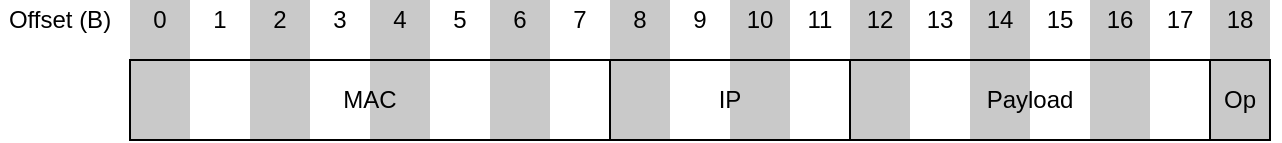 <mxfile version="15.0.2" type="device"><diagram id="Idb79qPabZqrgBgyF3K9" name="Page-1"><mxGraphModel dx="677" dy="358" grid="1" gridSize="10" guides="1" tooltips="1" connect="1" arrows="1" fold="1" page="1" pageScale="1" pageWidth="827" pageHeight="1169" math="0" shadow="0"><root><mxCell id="0"/><mxCell id="1" parent="0"/><mxCell id="AcN5F3OFHzHzWd-299j8-42" value="" style="rounded=0;whiteSpace=wrap;html=1;direction=south;strokeColor=none;" vertex="1" parent="1"><mxGeometry x="630" y="170" width="30" height="70" as="geometry"/></mxCell><mxCell id="AcN5F3OFHzHzWd-299j8-41" value="" style="rounded=0;whiteSpace=wrap;html=1;direction=south;fontColor=#333333;strokeColor=none;fillColor=#C9C9C9;" vertex="1" parent="1"><mxGeometry x="600" y="170" width="30" height="70" as="geometry"/></mxCell><mxCell id="AcN5F3OFHzHzWd-299j8-6" value="" style="rounded=0;whiteSpace=wrap;html=1;direction=south;strokeColor=none;" vertex="1" parent="1"><mxGeometry x="210" y="170" width="30" height="70" as="geometry"/></mxCell><mxCell id="AcN5F3OFHzHzWd-299j8-9" value="" style="rounded=0;whiteSpace=wrap;html=1;direction=south;fontColor=#333333;strokeColor=none;fillColor=#C9C9C9;" vertex="1" parent="1"><mxGeometry x="240" y="170" width="30" height="70" as="geometry"/></mxCell><mxCell id="AcN5F3OFHzHzWd-299j8-8" value="" style="rounded=0;whiteSpace=wrap;html=1;direction=south;strokeColor=none;" vertex="1" parent="1"><mxGeometry x="270" y="170" width="30" height="70" as="geometry"/></mxCell><mxCell id="AcN5F3OFHzHzWd-299j8-11" value="" style="rounded=0;whiteSpace=wrap;html=1;direction=south;fontColor=#333333;strokeColor=none;fillColor=#C9C9C9;" vertex="1" parent="1"><mxGeometry x="300" y="170" width="30" height="70" as="geometry"/></mxCell><mxCell id="AcN5F3OFHzHzWd-299j8-10" value="" style="rounded=0;whiteSpace=wrap;html=1;direction=north;strokeColor=none;" vertex="1" parent="1"><mxGeometry x="330" y="170" width="30" height="70" as="geometry"/></mxCell><mxCell id="AcN5F3OFHzHzWd-299j8-13" value="" style="rounded=0;whiteSpace=wrap;html=1;direction=south;fontColor=#333333;strokeColor=none;fillColor=#C9C9C9;" vertex="1" parent="1"><mxGeometry x="360" y="170" width="30" height="70" as="geometry"/></mxCell><mxCell id="AcN5F3OFHzHzWd-299j8-12" value="" style="rounded=0;whiteSpace=wrap;html=1;direction=south;strokeColor=none;" vertex="1" parent="1"><mxGeometry x="390" y="170" width="30" height="70" as="geometry"/></mxCell><mxCell id="AcN5F3OFHzHzWd-299j8-15" value="" style="rounded=0;whiteSpace=wrap;html=1;direction=south;fontColor=#333333;strokeColor=none;fillColor=#C9C9C9;" vertex="1" parent="1"><mxGeometry x="420" y="170" width="30" height="70" as="geometry"/></mxCell><mxCell id="AcN5F3OFHzHzWd-299j8-7" value="" style="rounded=0;whiteSpace=wrap;html=1;direction=south;fontColor=#333333;strokeColor=none;fillColor=#C9C9C9;" vertex="1" parent="1"><mxGeometry x="180" y="170" width="30" height="70" as="geometry"/></mxCell><mxCell id="AcN5F3OFHzHzWd-299j8-14" value="" style="rounded=0;whiteSpace=wrap;html=1;direction=south;strokeColor=none;" vertex="1" parent="1"><mxGeometry x="450" y="170" width="30" height="70" as="geometry"/></mxCell><mxCell id="AcN5F3OFHzHzWd-299j8-4" value="" style="rounded=0;whiteSpace=wrap;html=1;direction=south;strokeColor=none;" vertex="1" parent="1"><mxGeometry x="150" y="170" width="30" height="70" as="geometry"/></mxCell><mxCell id="AcN5F3OFHzHzWd-299j8-5" value="" style="rounded=0;whiteSpace=wrap;html=1;direction=south;fontColor=#333333;strokeColor=none;fillColor=#C9C9C9;" vertex="1" parent="1"><mxGeometry x="120" y="170" width="30" height="70" as="geometry"/></mxCell><mxCell id="AcN5F3OFHzHzWd-299j8-1" value="MAC" style="rounded=0;whiteSpace=wrap;html=1;fillColor=none;" vertex="1" parent="1"><mxGeometry x="120" y="200" width="240" height="40" as="geometry"/></mxCell><mxCell id="AcN5F3OFHzHzWd-299j8-3" value="IP" style="rounded=0;whiteSpace=wrap;html=1;fillColor=none;" vertex="1" parent="1"><mxGeometry x="360" y="200" width="120" height="40" as="geometry"/></mxCell><mxCell id="AcN5F3OFHzHzWd-299j8-18" value="0" style="text;html=1;strokeColor=none;fillColor=none;align=center;verticalAlign=middle;whiteSpace=wrap;rounded=0;" vertex="1" parent="1"><mxGeometry x="115" y="170" width="40" height="20" as="geometry"/></mxCell><mxCell id="AcN5F3OFHzHzWd-299j8-19" value="1" style="text;html=1;strokeColor=none;fillColor=none;align=center;verticalAlign=middle;whiteSpace=wrap;rounded=0;" vertex="1" parent="1"><mxGeometry x="145" y="170" width="40" height="20" as="geometry"/></mxCell><mxCell id="AcN5F3OFHzHzWd-299j8-20" value="2" style="text;html=1;strokeColor=none;fillColor=none;align=center;verticalAlign=middle;whiteSpace=wrap;rounded=0;" vertex="1" parent="1"><mxGeometry x="175" y="170" width="40" height="20" as="geometry"/></mxCell><mxCell id="AcN5F3OFHzHzWd-299j8-21" value="3" style="text;html=1;strokeColor=none;fillColor=none;align=center;verticalAlign=middle;whiteSpace=wrap;rounded=0;" vertex="1" parent="1"><mxGeometry x="205" y="170" width="40" height="20" as="geometry"/></mxCell><mxCell id="AcN5F3OFHzHzWd-299j8-22" value="4" style="text;html=1;strokeColor=none;fillColor=none;align=center;verticalAlign=middle;whiteSpace=wrap;rounded=0;" vertex="1" parent="1"><mxGeometry x="235" y="170" width="40" height="20" as="geometry"/></mxCell><mxCell id="AcN5F3OFHzHzWd-299j8-23" value="5" style="text;html=1;strokeColor=none;fillColor=none;align=center;verticalAlign=middle;whiteSpace=wrap;rounded=0;" vertex="1" parent="1"><mxGeometry x="265" y="170" width="40" height="20" as="geometry"/></mxCell><mxCell id="AcN5F3OFHzHzWd-299j8-24" value="6" style="text;html=1;strokeColor=none;fillColor=none;align=center;verticalAlign=middle;whiteSpace=wrap;rounded=0;" vertex="1" parent="1"><mxGeometry x="295" y="170" width="40" height="20" as="geometry"/></mxCell><mxCell id="AcN5F3OFHzHzWd-299j8-25" value="7" style="text;html=1;strokeColor=none;fillColor=none;align=center;verticalAlign=middle;whiteSpace=wrap;rounded=0;" vertex="1" parent="1"><mxGeometry x="325" y="170" width="40" height="20" as="geometry"/></mxCell><mxCell id="AcN5F3OFHzHzWd-299j8-26" value="8" style="text;html=1;strokeColor=none;fillColor=none;align=center;verticalAlign=middle;whiteSpace=wrap;rounded=0;" vertex="1" parent="1"><mxGeometry x="355" y="170" width="40" height="20" as="geometry"/></mxCell><mxCell id="AcN5F3OFHzHzWd-299j8-27" value="9" style="text;html=1;strokeColor=none;fillColor=none;align=center;verticalAlign=middle;whiteSpace=wrap;rounded=0;" vertex="1" parent="1"><mxGeometry x="385" y="170" width="40" height="20" as="geometry"/></mxCell><mxCell id="AcN5F3OFHzHzWd-299j8-28" value="10" style="text;html=1;strokeColor=none;fillColor=none;align=center;verticalAlign=middle;whiteSpace=wrap;rounded=0;" vertex="1" parent="1"><mxGeometry x="415" y="170" width="40" height="20" as="geometry"/></mxCell><mxCell id="AcN5F3OFHzHzWd-299j8-29" value="11" style="text;html=1;strokeColor=none;fillColor=none;align=center;verticalAlign=middle;whiteSpace=wrap;rounded=0;" vertex="1" parent="1"><mxGeometry x="445" y="170" width="40" height="20" as="geometry"/></mxCell><mxCell id="AcN5F3OFHzHzWd-299j8-32" value="Offset (B)" style="text;html=1;strokeColor=none;fillColor=none;align=center;verticalAlign=middle;whiteSpace=wrap;rounded=0;" vertex="1" parent="1"><mxGeometry x="55" y="170" width="60" height="20" as="geometry"/></mxCell><mxCell id="AcN5F3OFHzHzWd-299j8-33" value="" style="rounded=0;whiteSpace=wrap;html=1;direction=south;fontColor=#333333;strokeColor=none;fillColor=#C9C9C9;" vertex="1" parent="1"><mxGeometry x="480" y="170" width="30" height="70" as="geometry"/></mxCell><mxCell id="AcN5F3OFHzHzWd-299j8-34" value="" style="rounded=0;whiteSpace=wrap;html=1;direction=south;strokeColor=none;" vertex="1" parent="1"><mxGeometry x="510" y="170" width="30" height="70" as="geometry"/></mxCell><mxCell id="AcN5F3OFHzHzWd-299j8-35" value="" style="rounded=0;whiteSpace=wrap;html=1;direction=south;fontColor=#333333;strokeColor=none;fillColor=#C9C9C9;" vertex="1" parent="1"><mxGeometry x="540" y="170" width="30" height="70" as="geometry"/></mxCell><mxCell id="AcN5F3OFHzHzWd-299j8-36" value="" style="rounded=0;whiteSpace=wrap;html=1;direction=south;strokeColor=none;" vertex="1" parent="1"><mxGeometry x="570" y="170" width="30" height="70" as="geometry"/></mxCell><mxCell id="AcN5F3OFHzHzWd-299j8-37" value="Payload" style="rounded=0;whiteSpace=wrap;html=1;fillColor=none;" vertex="1" parent="1"><mxGeometry x="480" y="200" width="180" height="40" as="geometry"/></mxCell><mxCell id="AcN5F3OFHzHzWd-299j8-38" value="13" style="text;html=1;strokeColor=none;fillColor=none;align=center;verticalAlign=middle;whiteSpace=wrap;rounded=0;" vertex="1" parent="1"><mxGeometry x="505" y="170" width="40" height="20" as="geometry"/></mxCell><mxCell id="AcN5F3OFHzHzWd-299j8-39" value="14" style="text;html=1;strokeColor=none;fillColor=none;align=center;verticalAlign=middle;whiteSpace=wrap;rounded=0;" vertex="1" parent="1"><mxGeometry x="535" y="170" width="40" height="20" as="geometry"/></mxCell><mxCell id="AcN5F3OFHzHzWd-299j8-40" value="15" style="text;html=1;strokeColor=none;fillColor=none;align=center;verticalAlign=middle;whiteSpace=wrap;rounded=0;" vertex="1" parent="1"><mxGeometry x="565" y="170" width="40" height="20" as="geometry"/></mxCell><mxCell id="AcN5F3OFHzHzWd-299j8-43" value="" style="rounded=0;whiteSpace=wrap;html=1;direction=south;fontColor=#333333;strokeColor=none;fillColor=#C9C9C9;" vertex="1" parent="1"><mxGeometry x="660" y="170" width="30" height="70" as="geometry"/></mxCell><mxCell id="AcN5F3OFHzHzWd-299j8-45" value="Op" style="rounded=0;whiteSpace=wrap;html=1;fillColor=none;" vertex="1" parent="1"><mxGeometry x="660" y="200" width="30" height="40" as="geometry"/></mxCell><mxCell id="AcN5F3OFHzHzWd-299j8-46" value="17" style="text;html=1;strokeColor=none;fillColor=none;align=center;verticalAlign=middle;whiteSpace=wrap;rounded=0;" vertex="1" parent="1"><mxGeometry x="625" y="170" width="40" height="20" as="geometry"/></mxCell><mxCell id="AcN5F3OFHzHzWd-299j8-47" value="18" style="text;html=1;strokeColor=none;fillColor=none;align=center;verticalAlign=middle;whiteSpace=wrap;rounded=0;" vertex="1" parent="1"><mxGeometry x="655" y="170" width="40" height="20" as="geometry"/></mxCell><mxCell id="AcN5F3OFHzHzWd-299j8-49" value="12" style="text;html=1;strokeColor=none;fillColor=none;align=center;verticalAlign=middle;whiteSpace=wrap;rounded=0;" vertex="1" parent="1"><mxGeometry x="475" y="170" width="40" height="20" as="geometry"/></mxCell><mxCell id="AcN5F3OFHzHzWd-299j8-50" value="16" style="text;html=1;strokeColor=none;fillColor=none;align=center;verticalAlign=middle;whiteSpace=wrap;rounded=0;" vertex="1" parent="1"><mxGeometry x="595" y="170" width="40" height="20" as="geometry"/></mxCell></root></mxGraphModel></diagram></mxfile>